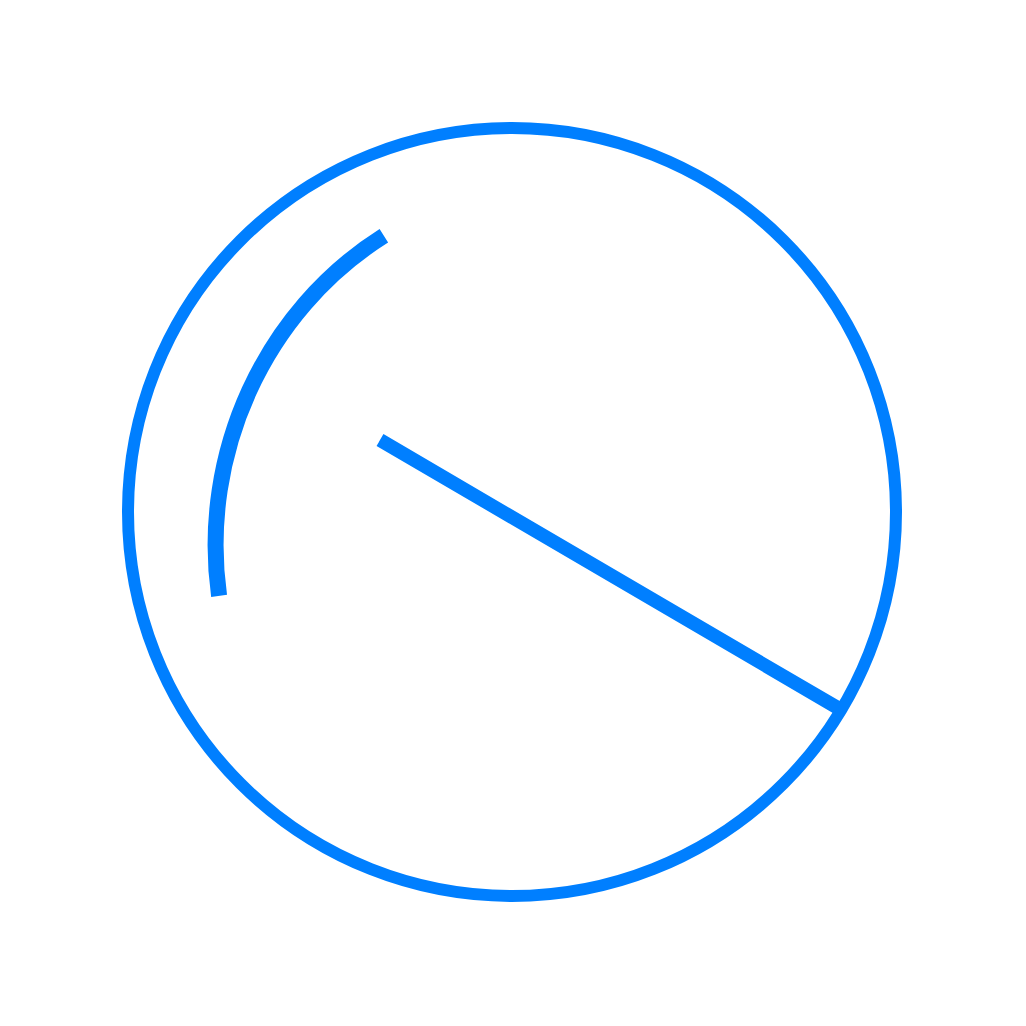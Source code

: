 <mxfile version="12.6.5" type="device"><diagram id="8vlEL8dU19VvEq3oVu2j" name="Page-1"><mxGraphModel dx="1102" dy="941" grid="1" gridSize="10" guides="1" tooltips="1" connect="1" arrows="1" fold="1" page="1" pageScale="1" pageWidth="1100" pageHeight="850" math="0" shadow="0"><root><mxCell id="0"/><mxCell id="1" parent="0"/><mxCell id="pAdh6zbh1P1UDV26Z6ot-5" value="" style="group;fillColor=none;strokeColor=none;" vertex="1" connectable="0" parent="1"><mxGeometry width="512" height="512" as="geometry"/></mxCell><mxCell id="pAdh6zbh1P1UDV26Z6ot-1" value="" style="ellipse;whiteSpace=wrap;html=1;aspect=fixed;strokeColor=#007FFF;strokeWidth=6;labelBorderColor=#3333FF;labelBackgroundColor=none;shadow=0;" vertex="1" parent="pAdh6zbh1P1UDV26Z6ot-5"><mxGeometry x="64" y="64" width="384" height="384" as="geometry"/></mxCell><mxCell id="pAdh6zbh1P1UDV26Z6ot-2" value="" style="shape=link;html=1;strokeColor=#007FFF;strokeWidth=5;width=-5.814;exitX=0.904;exitY=0.797;exitDx=0;exitDy=0;exitPerimeter=0;" edge="1" parent="pAdh6zbh1P1UDV26Z6ot-5"><mxGeometry width="50" height="50" relative="1" as="geometry"><mxPoint x="419" y="354" as="sourcePoint"/><mxPoint x="190" y="220" as="targetPoint"/></mxGeometry></mxCell><mxCell id="pAdh6zbh1P1UDV26Z6ot-3" value="" style="verticalLabelPosition=bottom;verticalAlign=top;html=1;shape=mxgraph.basic.arc;strokeColor=#007FFF;strokeWidth=8;startAngle=0.936;endAngle=0.126;shadow=0;labelBackgroundColor=none;fillColor=#3333FF;rotation=284;" vertex="1" parent="pAdh6zbh1P1UDV26Z6ot-5"><mxGeometry x="99" y="101" width="353" height="334.29" as="geometry"/></mxCell><mxCell id="pAdh6zbh1P1UDV26Z6ot-4" value="" style="shape=image;html=1;verticalAlign=top;verticalLabelPosition=bottom;labelBackgroundColor=#ffffff;imageAspect=0;aspect=fixed;image=https://cdn4.iconfinder.com/data/icons/flag_set/128/eu.png;shadow=0;strokeColor=#001DBC;strokeWidth=6;fillColor=#001DBC;gradientColor=#6666FF;" vertex="1" parent="pAdh6zbh1P1UDV26Z6ot-5"><mxGeometry x="160" y="160" width="192" height="192" as="geometry"/></mxCell></root></mxGraphModel></diagram></mxfile>